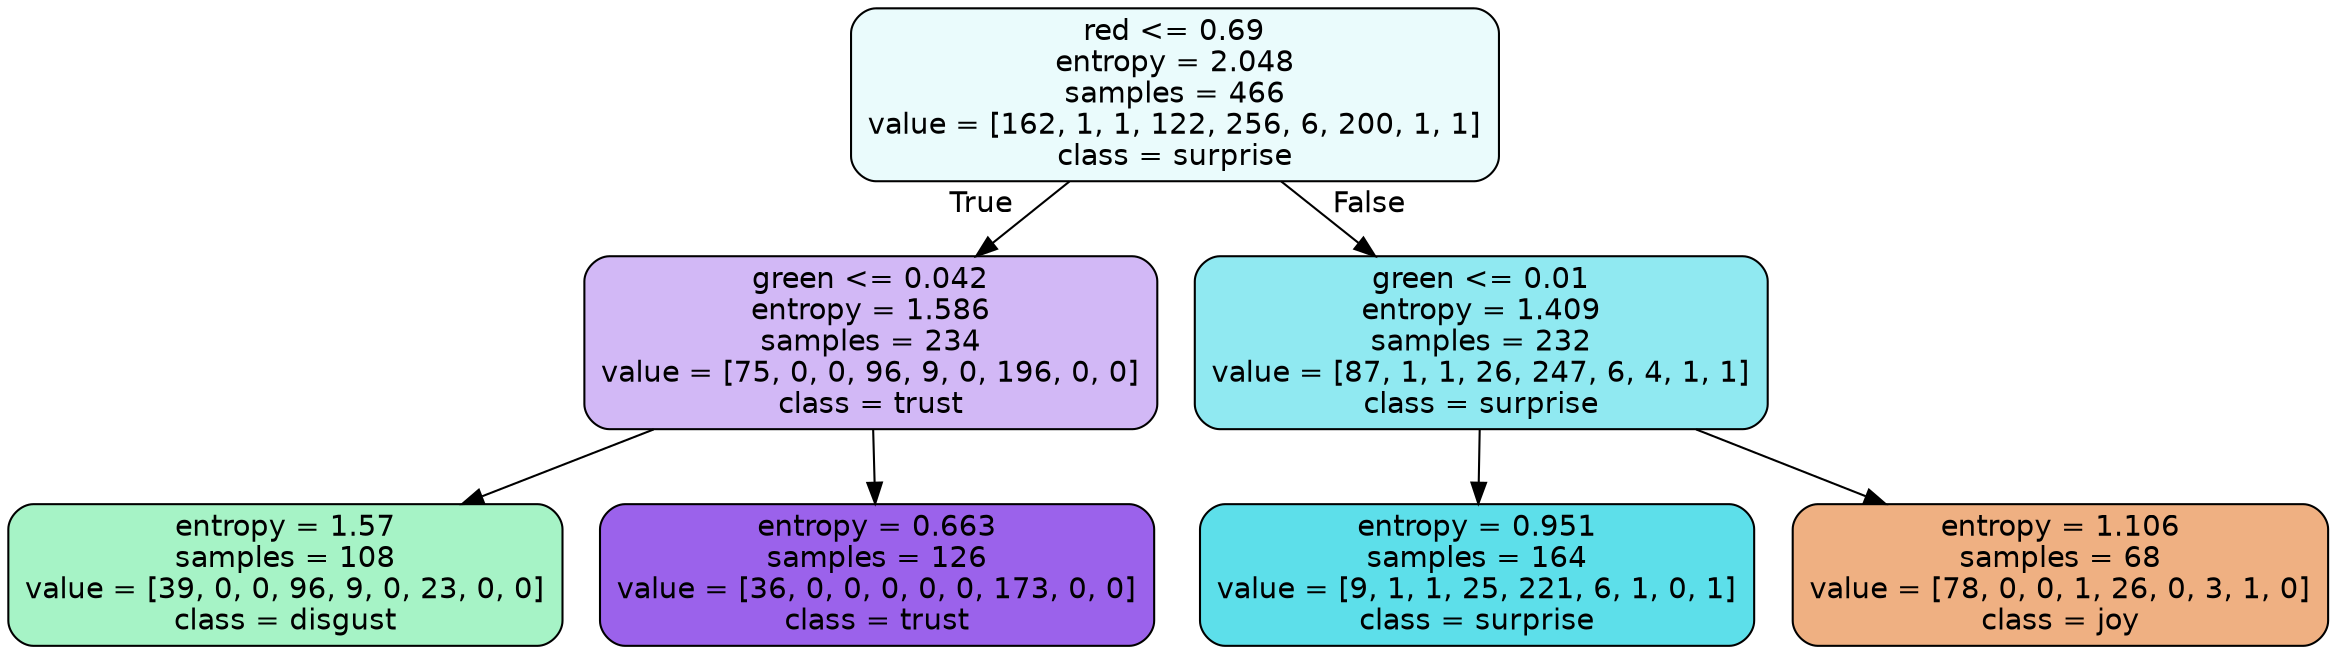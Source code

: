 digraph Tree {
node [shape=box, style="filled, rounded", color="black", fontname=helvetica] ;
edge [fontname=helvetica] ;
0 [label="red <= 0.69\nentropy = 2.048\nsamples = 466\nvalue = [162, 1, 1, 122, 256, 6, 200, 1, 1]\nclass = surprise", fillcolor="#39d7e51a"] ;
1 [label="green <= 0.042\nentropy = 1.586\nsamples = 234\nvalue = [75, 0, 0, 96, 9, 0, 196, 0, 0]\nclass = trust", fillcolor="#8139e55b"] ;
0 -> 1 [labeldistance=2.5, labelangle=45, headlabel="True"] ;
2 [label="entropy = 1.57\nsamples = 108\nvalue = [39, 0, 0, 96, 9, 0, 23, 0, 0]\nclass = disgust", fillcolor="#39e58172"] ;
1 -> 2 ;
3 [label="entropy = 0.663\nsamples = 126\nvalue = [36, 0, 0, 0, 0, 0, 173, 0, 0]\nclass = trust", fillcolor="#8139e5ca"] ;
1 -> 3 ;
4 [label="green <= 0.01\nentropy = 1.409\nsamples = 232\nvalue = [87, 1, 1, 26, 247, 6, 4, 1, 1]\nclass = surprise", fillcolor="#39d7e58e"] ;
0 -> 4 [labeldistance=2.5, labelangle=-45, headlabel="False"] ;
5 [label="entropy = 0.951\nsamples = 164\nvalue = [9, 1, 1, 25, 221, 6, 1, 0, 1]\nclass = surprise", fillcolor="#39d7e5d0"] ;
4 -> 5 ;
6 [label="entropy = 1.106\nsamples = 68\nvalue = [78, 0, 0, 1, 26, 0, 3, 1, 0]\nclass = joy", fillcolor="#e58139a0"] ;
4 -> 6 ;
}